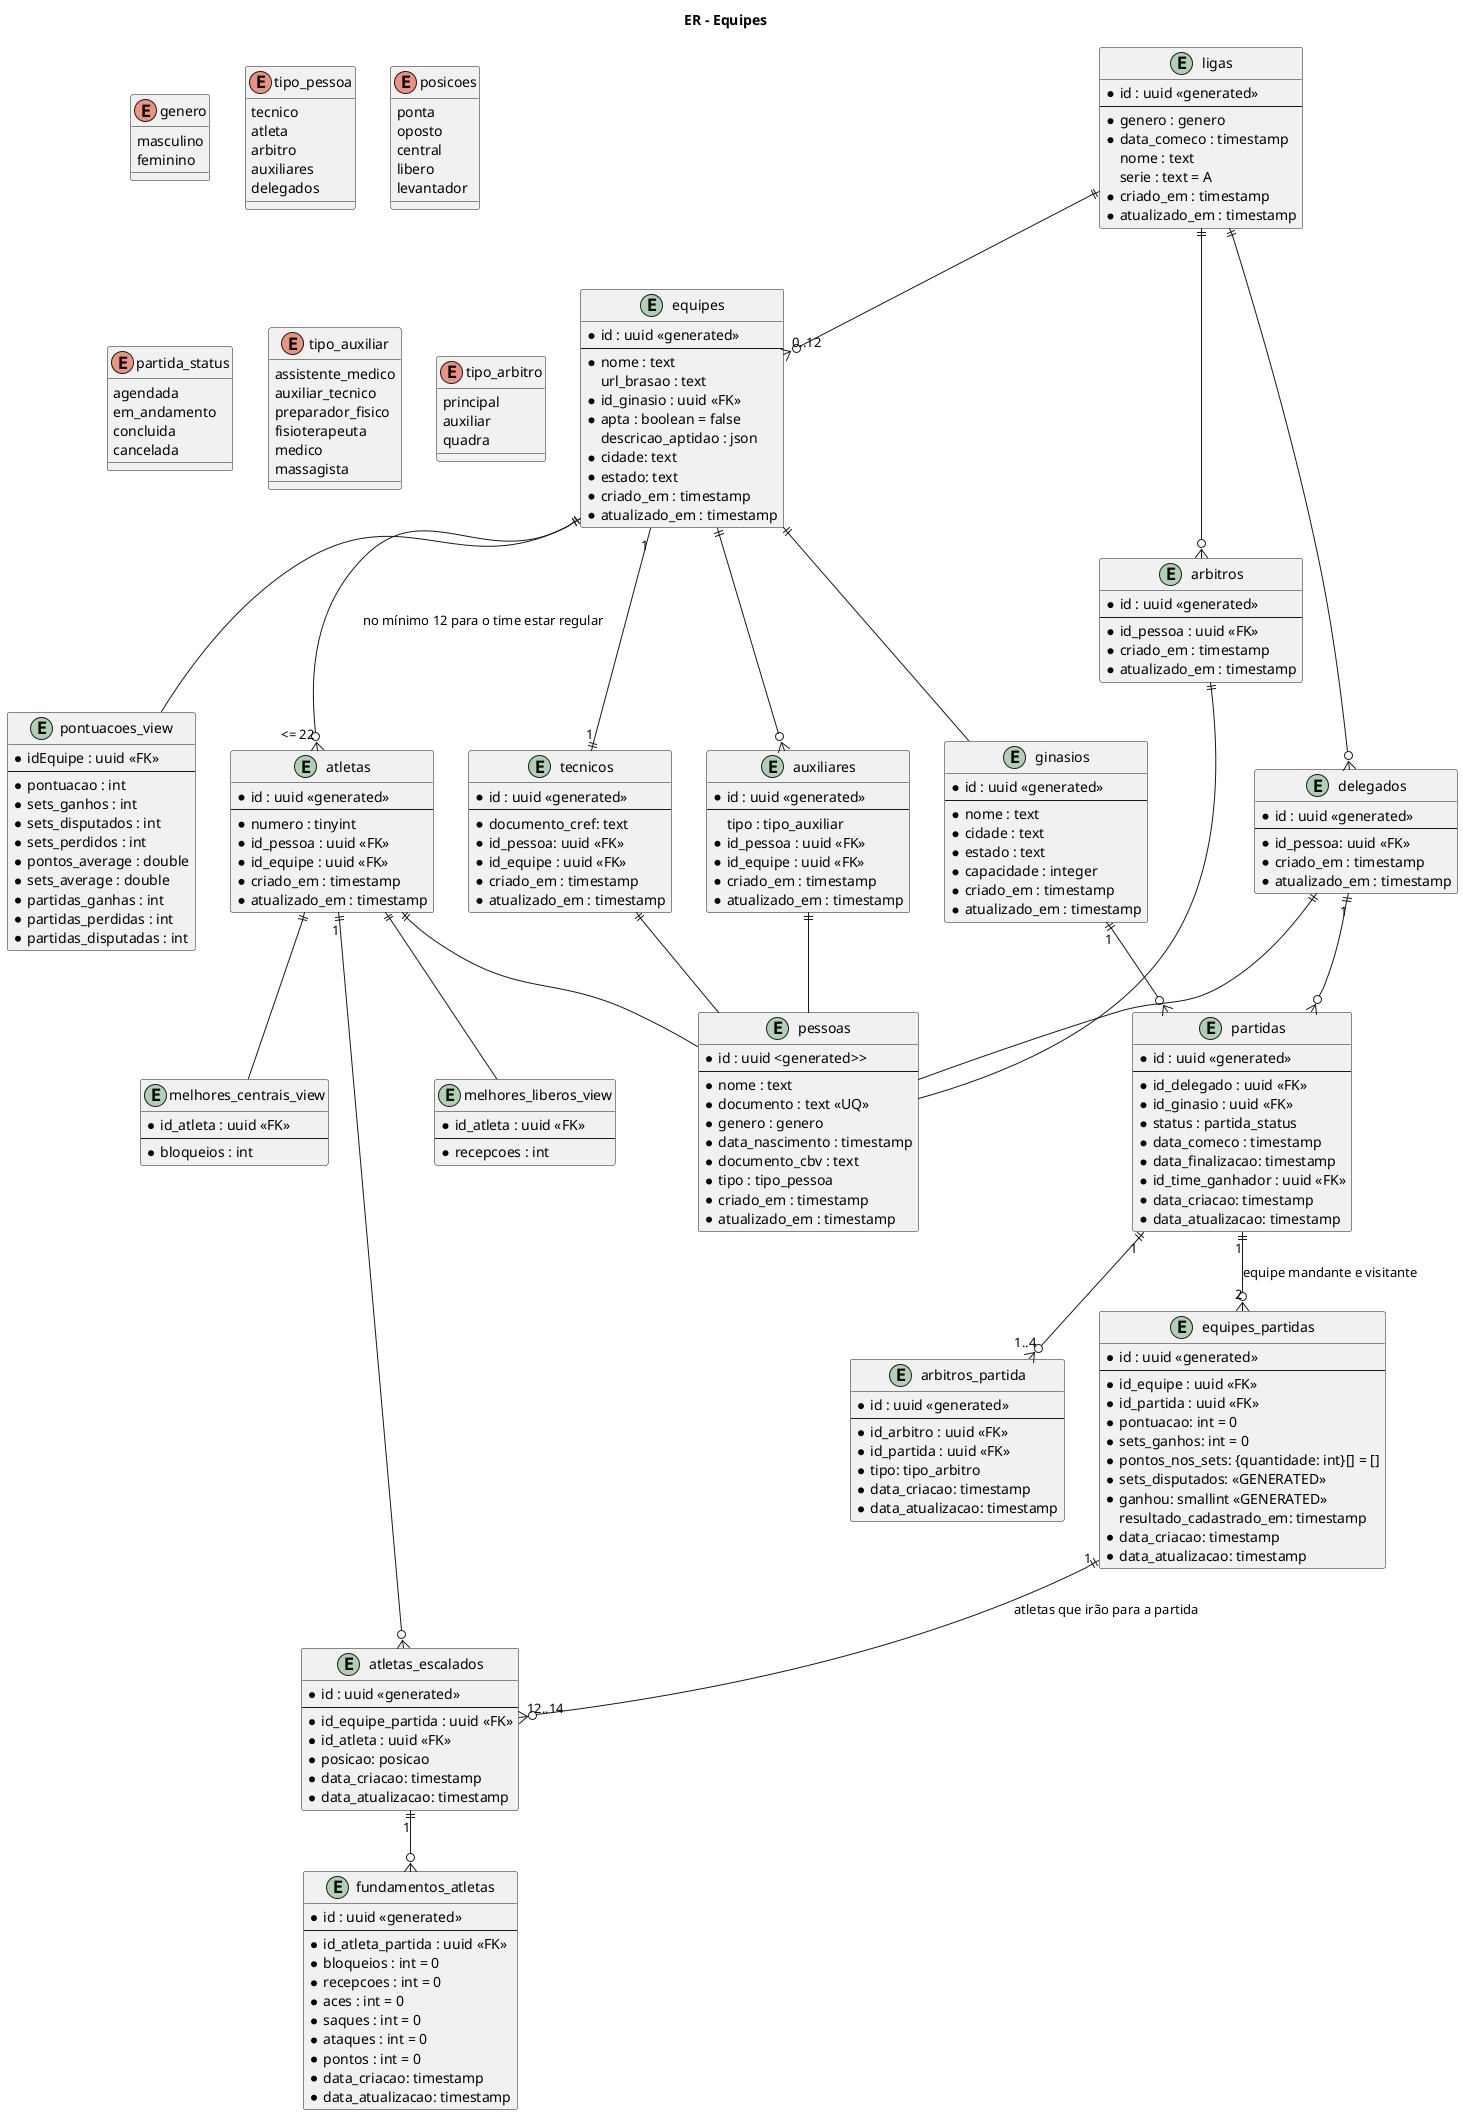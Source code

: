 @startuml er
title ER - Equipes

enum genero{
	masculino
	feminino
}

entity ligas {
	* id : uuid <<generated>>
	--
	* genero : genero
	* data_comeco : timestamp
	nome : text
	serie : text = A
	* criado_em : timestamp
	* atualizado_em : timestamp
}

entity equipes {
	* id : uuid <<generated>>
	--
	* nome : text
	url_brasao : text
	* id_ginasio : uuid <<FK>>  
	* apta : boolean = false
	descricao_aptidao : json
	* cidade: text
	* estado: text
	'min 12 per tournament'
	'max 22 per tounament'
	* criado_em : timestamp
	* atualizado_em : timestamp
}

entity ginasios {
	* id : uuid <<generated>>
	--
	* nome : text
	* cidade : text
	* estado : text
	* capacidade : integer
	* criado_em : timestamp
	* atualizado_em : timestamp
}

enum tipo_pessoa {
	tecnico 
	atleta
	arbitro
	auxiliares
	delegados
}

entity pessoas {
	* id : uuid <generated>>
	--
	* nome : text
	* documento : text <<UQ>>
	* genero : genero
	* data_nascimento : timestamp
	* documento_cbv : text
	* tipo : tipo_pessoa
	* criado_em : timestamp
	* atualizado_em : timestamp
}

enum posicoes {
	ponta
	oposto
	central
	libero
	levantador
}

enum partida_status {
	agendada
	em_andamento
	concluida
	cancelada
}

entity atletas{
	* id : uuid <<generated>>
	--
	* numero : tinyint
	* id_pessoa : uuid <<FK>>
	* id_equipe : uuid <<FK>>
	* criado_em : timestamp
	* atualizado_em : timestamp
}

entity tecnicos{
	* id : uuid <<generated>>
	--
	* documento_cref: text
	* id_pessoa: uuid <<FK>>
	* id_equipe : uuid <<FK>>
	* criado_em : timestamp
	* atualizado_em : timestamp
}

entity arbitros {
	* id : uuid <<generated>>
	--
	* id_pessoa : uuid <<FK>>
	* criado_em : timestamp
	* atualizado_em : timestamp
}

enum tipo_auxiliar {
	assistente_medico
	auxiliar_tecnico
	preparador_fisico
	fisioterapeuta
	medico
	massagista
}

entity auxiliares {
	* id : uuid <<generated>>
	--
	tipo : tipo_auxiliar
	* id_pessoa : uuid <<FK>>
	* id_equipe : uuid <<FK>>
	* criado_em : timestamp
	* atualizado_em : timestamp
}

entity delegados {
	* id : uuid <<generated>>
	--
	* id_pessoa: uuid <<FK>>
	* criado_em : timestamp
	* atualizado_em : timestamp
}

entity partidas {
	* id : uuid <<generated>>
	--
	* id_delegado : uuid <<FK>>
	* id_ginasio : uuid <<FK>>
	* status : partida_status
	* data_comeco : timestamp
	* data_finalizacao: timestamp
	* id_time_ganhador : uuid <<FK>>
	* data_criacao: timestamp
	* data_atualizacao: timestamp
}

entity equipes_partidas {
	* id : uuid <<generated>>
	--
	* id_equipe : uuid <<FK>>
	* id_partida : uuid <<FK>>
	* pontuacao: int = 0
	* sets_ganhos: int = 0
	* pontos_nos_sets: {quantidade: int}[] = []
	* sets_disputados: <<GENERATED>>
	* ganhou: smallint <<GENERATED>>
	resultado_cadastrado_em: timestamp
	* data_criacao: timestamp
	* data_atualizacao: timestamp
}

entity atletas_escalados {
	* id : uuid <<generated>>
	--
	* id_equipe_partida : uuid <<FK>>
	* id_atleta : uuid <<FK>>
	* posicao: posicao
	* data_criacao: timestamp
	* data_atualizacao: timestamp
}

enum tipo_arbitro {
	principal
	auxiliar
	quadra
}

entity arbitros_partida {
	* id : uuid <<generated>>
	--
	* id_arbitro : uuid <<FK>>
	* id_partida : uuid <<FK>>
	* tipo: tipo_arbitro
	* data_criacao: timestamp
	* data_atualizacao: timestamp
}

entity fundamentos_atletas {
	* id : uuid <<generated>>
	--
	* id_atleta_partida : uuid <<FK>>
	* bloqueios : int = 0
	* recepcoes : int = 0
	* aces : int = 0
	* saques : int = 0
	* ataques : int = 0
	* pontos : int = 0
	* data_criacao: timestamp
	* data_atualizacao: timestamp
}

entity pontuacoes_view {
	* idEquipe : uuid <<FK>>
	--
	* pontuacao : int
	* sets_ganhos : int
	* sets_disputados : int
	* sets_perdidos : int
	* pontos_average : double
	* sets_average : double
	* partidas_ganhas : int
	* partidas_perdidas : int
	* partidas_disputadas : int
}

entity melhores_liberos_view {
	* id_atleta : uuid <<FK>>
	--
	* recepcoes : int
}

entity melhores_centrais_view {
	* id_atleta : uuid <<FK>>
	--
	* bloqueios : int
}

ligas ||--o{ "0..12" equipes
ligas ||--o{ arbitros
ligas ||--o{ delegados
equipes ||--o{ "<= 22" atletas : no mínimo 12 para o time estar regular
equipes "1" --|| "1" tecnicos
equipes ||--o{ auxiliares
equipes ||-- ginasios
equipes ||-- pontuacoes_view
delegados "1" ||--o{ partidas
ginasios "1" ||--o{ partidas
partidas "1" ||--o{ "2" equipes_partidas : equipe mandante e visitante
partidas "1" ||--o{ "1..4" arbitros_partida 
equipes_partidas "1" ||--o{ "12..14" atletas_escalados : atletas que irão para a partida
atletas "1" ||--o{ atletas_escalados
atletas_escalados "1" ||--o{ fundamentos_atletas

atletas ||-- melhores_liberos_view
atletas ||-- melhores_centrais_view


atletas ||-- pessoas
tecnicos ||-- pessoas
auxiliares ||-- pessoas
arbitros ||-- pessoas
delegados ||-- pessoas

@enduml